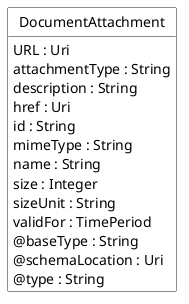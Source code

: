 @startuml
hide circle
hide methods
hide stereotype
show <<Enumeration>> stereotype
skinparam class {
   BackgroundColor<<Enumeration>> #E6F5F7
   BackgroundColor<<Ref>> #FFFFE0
   BackgroundColor<<Pivot>> #FFFFFFF
   BackgroundColor<<SimpleType>> #E2F0DA
   BackgroundColor #FCF2E3
}

class DocumentAttachment <<Pivot>> {
    URL : Uri
    attachmentType : String
    description : String
    href : Uri
    id : String
    mimeType : String
    name : String
    size : Integer
    sizeUnit : String
    validFor : TimePeriod
    @baseType : String
    @schemaLocation : Uri
    @type : String
}


@enduml